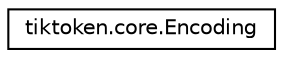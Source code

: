 digraph "Graphical Class Hierarchy"
{
 // LATEX_PDF_SIZE
  edge [fontname="Helvetica",fontsize="10",labelfontname="Helvetica",labelfontsize="10"];
  node [fontname="Helvetica",fontsize="10",shape=record];
  rankdir="LR";
  Node0 [label="tiktoken.core.Encoding",height=0.2,width=0.4,color="black", fillcolor="white", style="filled",URL="$classtiktoken_1_1core_1_1Encoding.html",tooltip=" "];
}
